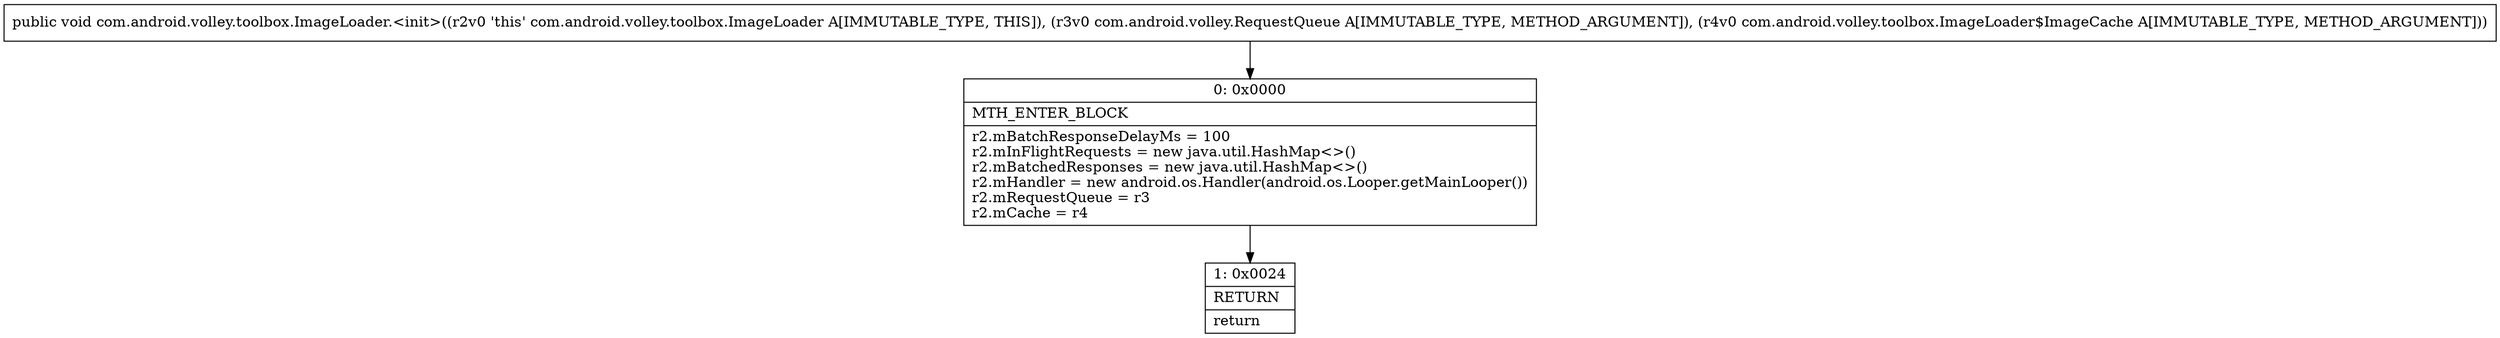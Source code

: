 digraph "CFG forcom.android.volley.toolbox.ImageLoader.\<init\>(Lcom\/android\/volley\/RequestQueue;Lcom\/android\/volley\/toolbox\/ImageLoader$ImageCache;)V" {
Node_0 [shape=record,label="{0\:\ 0x0000|MTH_ENTER_BLOCK\l|r2.mBatchResponseDelayMs = 100\lr2.mInFlightRequests = new java.util.HashMap\<\>()\lr2.mBatchedResponses = new java.util.HashMap\<\>()\lr2.mHandler = new android.os.Handler(android.os.Looper.getMainLooper())\lr2.mRequestQueue = r3\lr2.mCache = r4\l}"];
Node_1 [shape=record,label="{1\:\ 0x0024|RETURN\l|return\l}"];
MethodNode[shape=record,label="{public void com.android.volley.toolbox.ImageLoader.\<init\>((r2v0 'this' com.android.volley.toolbox.ImageLoader A[IMMUTABLE_TYPE, THIS]), (r3v0 com.android.volley.RequestQueue A[IMMUTABLE_TYPE, METHOD_ARGUMENT]), (r4v0 com.android.volley.toolbox.ImageLoader$ImageCache A[IMMUTABLE_TYPE, METHOD_ARGUMENT])) }"];
MethodNode -> Node_0;
Node_0 -> Node_1;
}

